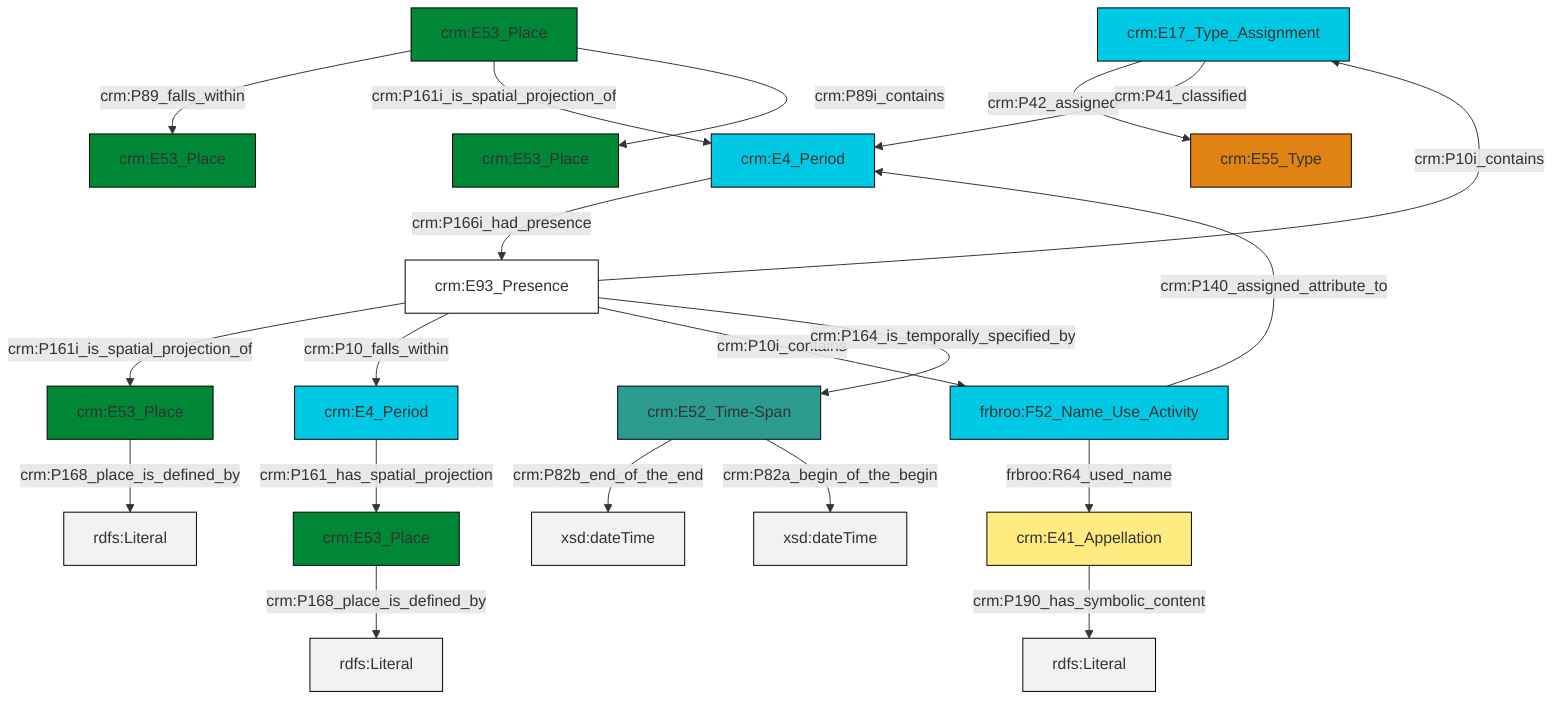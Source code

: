 graph TD
classDef Literal fill:#f2f2f2,stroke:#000000;
classDef CRM_Entity fill:#FFFFFF,stroke:#000000;
classDef Temporal_Entity fill:#00C9E6, stroke:#000000;
classDef Type fill:#E18312, stroke:#000000;
classDef Time-Span fill:#2C9C91, stroke:#000000;
classDef Appellation fill:#FFEB7F, stroke:#000000;
classDef Place fill:#008836, stroke:#000000;
classDef Persistent_Item fill:#B266B2, stroke:#000000;
classDef Conceptual_Object fill:#FFD700, stroke:#000000;
classDef Physical_Thing fill:#D2B48C, stroke:#000000;
classDef Actor fill:#f58aad, stroke:#000000;
classDef PC_Classes fill:#4ce600, stroke:#000000;
classDef Multi fill:#cccccc,stroke:#000000;

4["crm:E17_Type_Assignment"]:::Temporal_Entity -->|crm:P42_assigned| 5["crm:E55_Type"]:::Type
6["crm:E93_Presence"]:::CRM_Entity -->|crm:P161i_is_spatial_projection_of| 7["crm:E53_Place"]:::Place
10["frbroo:F52_Name_Use_Activity"]:::Temporal_Entity -->|frbroo:R64_used_name| 11["crm:E41_Appellation"]:::Appellation
13["crm:E53_Place"]:::Place -->|crm:P89_falls_within| 2["crm:E53_Place"]:::Place
6["crm:E93_Presence"]:::CRM_Entity -->|crm:P10_falls_within| 17["crm:E4_Period"]:::Temporal_Entity
0["crm:E52_Time-Span"]:::Time-Span -->|crm:P82b_end_of_the_end| 20[xsd:dateTime]:::Literal
6["crm:E93_Presence"]:::CRM_Entity -->|crm:P10i_contains| 10["frbroo:F52_Name_Use_Activity"]:::Temporal_Entity
6["crm:E93_Presence"]:::CRM_Entity -->|crm:P10i_contains| 4["crm:E17_Type_Assignment"]:::Temporal_Entity
21["crm:E53_Place"]:::Place -->|crm:P168_place_is_defined_by| 22[rdfs:Literal]:::Literal
8["crm:E4_Period"]:::Temporal_Entity -->|crm:P166i_had_presence| 6["crm:E93_Presence"]:::CRM_Entity
17["crm:E4_Period"]:::Temporal_Entity -->|crm:P161_has_spatial_projection| 21["crm:E53_Place"]:::Place
13["crm:E53_Place"]:::Place -->|crm:P161i_is_spatial_projection_of| 8["crm:E4_Period"]:::Temporal_Entity
13["crm:E53_Place"]:::Place -->|crm:P89i_contains| 14["crm:E53_Place"]:::Place
6["crm:E93_Presence"]:::CRM_Entity -->|crm:P164_is_temporally_specified_by| 0["crm:E52_Time-Span"]:::Time-Span
0["crm:E52_Time-Span"]:::Time-Span -->|crm:P82a_begin_of_the_begin| 26[xsd:dateTime]:::Literal
10["frbroo:F52_Name_Use_Activity"]:::Temporal_Entity -->|crm:P140_assigned_attribute_to| 8["crm:E4_Period"]:::Temporal_Entity
11["crm:E41_Appellation"]:::Appellation -->|crm:P190_has_symbolic_content| 28[rdfs:Literal]:::Literal
4["crm:E17_Type_Assignment"]:::Temporal_Entity -->|crm:P41_classified| 8["crm:E4_Period"]:::Temporal_Entity
7["crm:E53_Place"]:::Place -->|crm:P168_place_is_defined_by| 29[rdfs:Literal]:::Literal